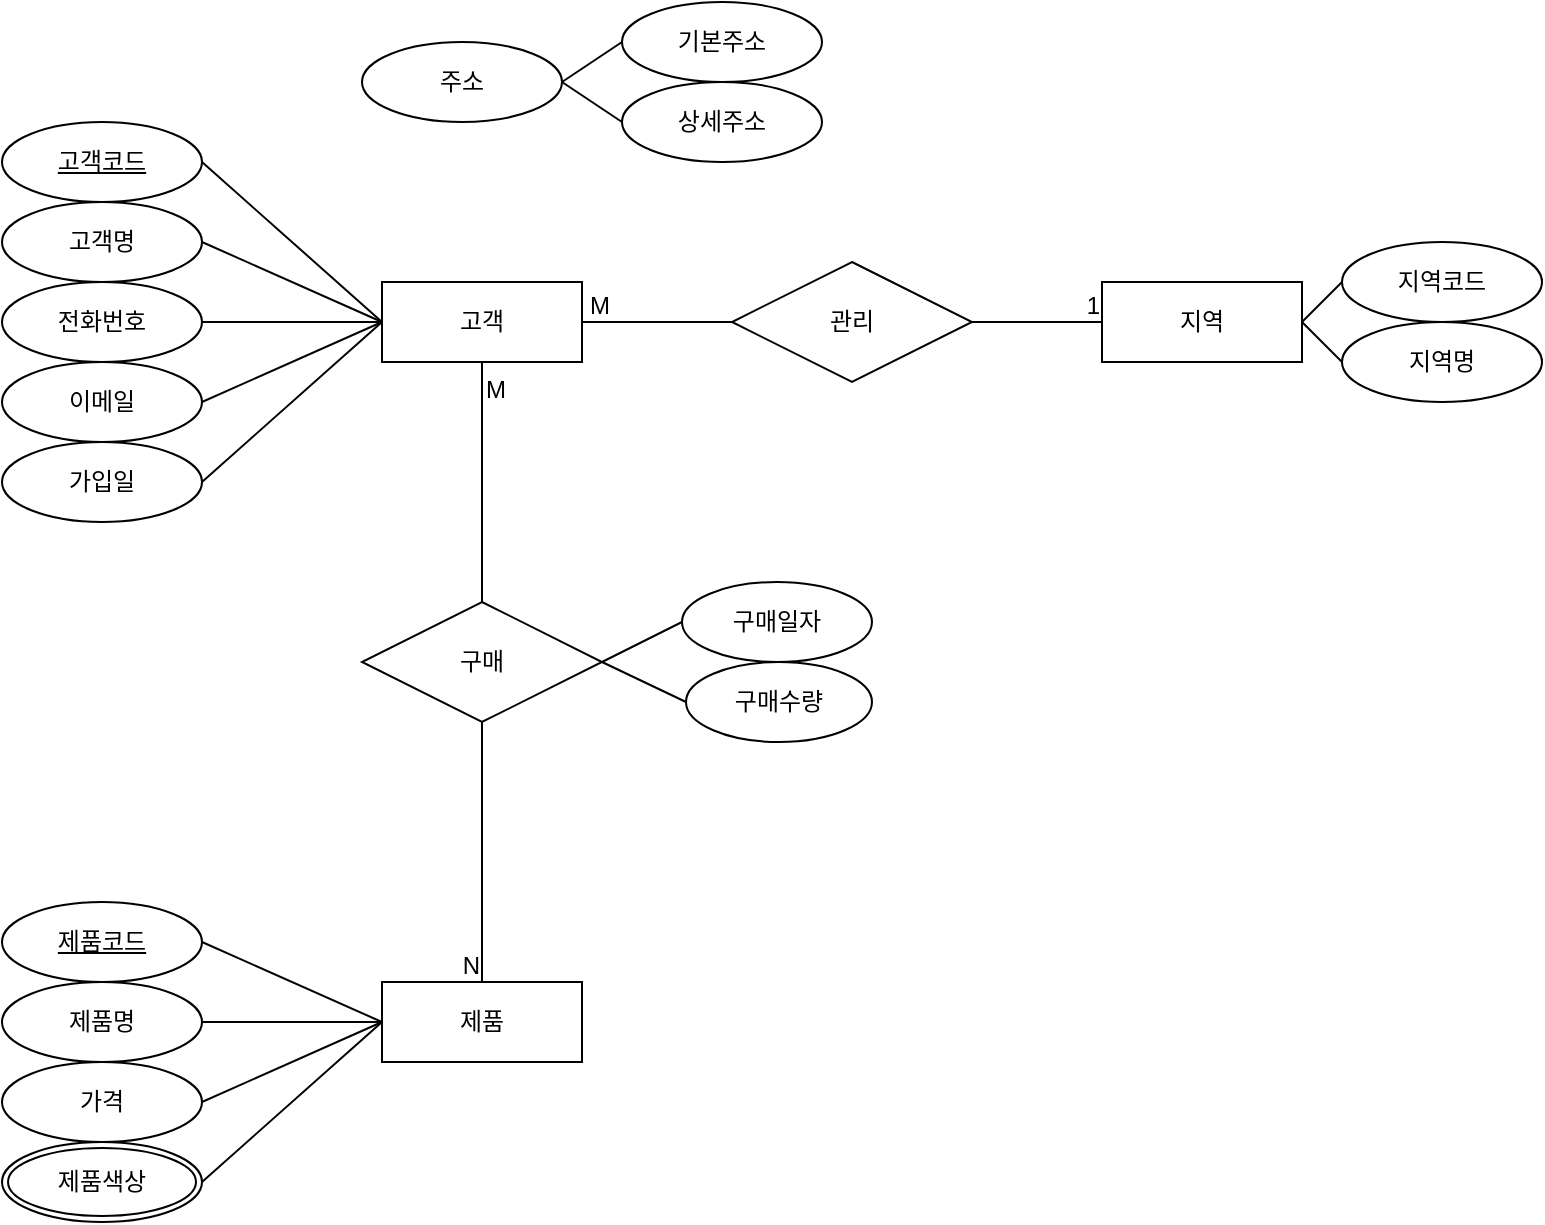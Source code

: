 <mxfile version="23.0.2" type="github">
  <diagram name="페이지-1" id="3c_zR6h8Y0xAuQywZSEh">
    <mxGraphModel dx="1320" dy="755" grid="1" gridSize="10" guides="1" tooltips="1" connect="1" arrows="1" fold="1" page="1" pageScale="1" pageWidth="827" pageHeight="1169" math="0" shadow="0">
      <root>
        <mxCell id="0" />
        <mxCell id="1" parent="0" />
        <mxCell id="mEvZA36KdRtor6zK0jfW-5" value="고객명" style="ellipse;whiteSpace=wrap;html=1;align=center;" vertex="1" parent="1">
          <mxGeometry x="40" y="140" width="100" height="40" as="geometry" />
        </mxCell>
        <mxCell id="mEvZA36KdRtor6zK0jfW-7" value="고객" style="whiteSpace=wrap;html=1;align=center;" vertex="1" parent="1">
          <mxGeometry x="230" y="180" width="100" height="40" as="geometry" />
        </mxCell>
        <mxCell id="mEvZA36KdRtor6zK0jfW-8" value="전화번호" style="ellipse;whiteSpace=wrap;html=1;align=center;" vertex="1" parent="1">
          <mxGeometry x="40" y="180" width="100" height="40" as="geometry" />
        </mxCell>
        <mxCell id="mEvZA36KdRtor6zK0jfW-9" value="이메일" style="ellipse;whiteSpace=wrap;html=1;align=center;" vertex="1" parent="1">
          <mxGeometry x="40" y="220" width="100" height="40" as="geometry" />
        </mxCell>
        <mxCell id="mEvZA36KdRtor6zK0jfW-10" value="주소" style="ellipse;whiteSpace=wrap;html=1;align=center;" vertex="1" parent="1">
          <mxGeometry x="220" y="60" width="100" height="40" as="geometry" />
        </mxCell>
        <mxCell id="mEvZA36KdRtor6zK0jfW-12" value="가입일" style="ellipse;whiteSpace=wrap;html=1;align=center;" vertex="1" parent="1">
          <mxGeometry x="40" y="260" width="100" height="40" as="geometry" />
        </mxCell>
        <mxCell id="mEvZA36KdRtor6zK0jfW-15" value="" style="endArrow=none;html=1;rounded=0;entryX=0;entryY=0.5;entryDx=0;entryDy=0;exitX=1;exitY=0.5;exitDx=0;exitDy=0;" edge="1" parent="1" source="mEvZA36KdRtor6zK0jfW-52" target="mEvZA36KdRtor6zK0jfW-7">
          <mxGeometry relative="1" as="geometry">
            <mxPoint x="140" y="100" as="sourcePoint" />
            <mxPoint x="300" y="99.52" as="targetPoint" />
          </mxGeometry>
        </mxCell>
        <mxCell id="mEvZA36KdRtor6zK0jfW-16" value="" style="endArrow=none;html=1;rounded=0;exitX=1;exitY=0.5;exitDx=0;exitDy=0;entryX=0;entryY=0.5;entryDx=0;entryDy=0;" edge="1" parent="1" source="mEvZA36KdRtor6zK0jfW-5" target="mEvZA36KdRtor6zK0jfW-7">
          <mxGeometry relative="1" as="geometry">
            <mxPoint x="270" y="330" as="sourcePoint" />
            <mxPoint x="430" y="330" as="targetPoint" />
          </mxGeometry>
        </mxCell>
        <mxCell id="mEvZA36KdRtor6zK0jfW-17" value="" style="endArrow=none;html=1;rounded=0;exitX=1;exitY=0.5;exitDx=0;exitDy=0;entryX=0;entryY=0.5;entryDx=0;entryDy=0;" edge="1" parent="1" source="mEvZA36KdRtor6zK0jfW-8" target="mEvZA36KdRtor6zK0jfW-7">
          <mxGeometry relative="1" as="geometry">
            <mxPoint x="280" y="340" as="sourcePoint" />
            <mxPoint x="440" y="340" as="targetPoint" />
          </mxGeometry>
        </mxCell>
        <mxCell id="mEvZA36KdRtor6zK0jfW-18" value="" style="endArrow=none;html=1;rounded=0;exitX=1;exitY=0.5;exitDx=0;exitDy=0;entryX=0;entryY=0.5;entryDx=0;entryDy=0;" edge="1" parent="1" source="mEvZA36KdRtor6zK0jfW-9" target="mEvZA36KdRtor6zK0jfW-7">
          <mxGeometry relative="1" as="geometry">
            <mxPoint x="290" y="350" as="sourcePoint" />
            <mxPoint x="450" y="350" as="targetPoint" />
          </mxGeometry>
        </mxCell>
        <mxCell id="mEvZA36KdRtor6zK0jfW-20" value="" style="endArrow=none;html=1;rounded=0;exitX=1;exitY=0.5;exitDx=0;exitDy=0;entryX=0;entryY=0.5;entryDx=0;entryDy=0;" edge="1" parent="1" source="mEvZA36KdRtor6zK0jfW-12" target="mEvZA36KdRtor6zK0jfW-7">
          <mxGeometry relative="1" as="geometry">
            <mxPoint x="310" y="370" as="sourcePoint" />
            <mxPoint x="470" y="370" as="targetPoint" />
          </mxGeometry>
        </mxCell>
        <mxCell id="mEvZA36KdRtor6zK0jfW-22" value="제품" style="whiteSpace=wrap;html=1;align=center;" vertex="1" parent="1">
          <mxGeometry x="230" y="530" width="100" height="40" as="geometry" />
        </mxCell>
        <mxCell id="mEvZA36KdRtor6zK0jfW-28" value="제품코드" style="ellipse;whiteSpace=wrap;html=1;align=center;fontStyle=4;" vertex="1" parent="1">
          <mxGeometry x="40" y="490" width="100" height="40" as="geometry" />
        </mxCell>
        <mxCell id="mEvZA36KdRtor6zK0jfW-29" value="제품명" style="ellipse;whiteSpace=wrap;html=1;align=center;" vertex="1" parent="1">
          <mxGeometry x="40" y="530" width="100" height="40" as="geometry" />
        </mxCell>
        <mxCell id="mEvZA36KdRtor6zK0jfW-31" value="가격" style="ellipse;whiteSpace=wrap;html=1;align=center;" vertex="1" parent="1">
          <mxGeometry x="40" y="570" width="100" height="40" as="geometry" />
        </mxCell>
        <mxCell id="mEvZA36KdRtor6zK0jfW-47" value="구매수량" style="ellipse;whiteSpace=wrap;html=1;align=center;" vertex="1" parent="1">
          <mxGeometry x="382" y="370" width="93" height="40" as="geometry" />
        </mxCell>
        <mxCell id="mEvZA36KdRtor6zK0jfW-48" value="구매일자" style="ellipse;whiteSpace=wrap;html=1;align=center;" vertex="1" parent="1">
          <mxGeometry x="380" y="330" width="95" height="40" as="geometry" />
        </mxCell>
        <mxCell id="mEvZA36KdRtor6zK0jfW-52" value="고객코드" style="ellipse;whiteSpace=wrap;html=1;align=center;fontStyle=4;" vertex="1" parent="1">
          <mxGeometry x="40" y="100" width="100" height="40" as="geometry" />
        </mxCell>
        <mxCell id="mEvZA36KdRtor6zK0jfW-55" value="기본주소" style="ellipse;whiteSpace=wrap;html=1;align=center;" vertex="1" parent="1">
          <mxGeometry x="350" y="40" width="100" height="40" as="geometry" />
        </mxCell>
        <mxCell id="mEvZA36KdRtor6zK0jfW-56" value="상세주소" style="ellipse;whiteSpace=wrap;html=1;align=center;" vertex="1" parent="1">
          <mxGeometry x="350" y="80" width="100" height="40" as="geometry" />
        </mxCell>
        <mxCell id="mEvZA36KdRtor6zK0jfW-57" value="지역코드" style="ellipse;whiteSpace=wrap;html=1;align=center;" vertex="1" parent="1">
          <mxGeometry x="710" y="160" width="100" height="40" as="geometry" />
        </mxCell>
        <mxCell id="mEvZA36KdRtor6zK0jfW-58" value="지역명" style="ellipse;whiteSpace=wrap;html=1;align=center;" vertex="1" parent="1">
          <mxGeometry x="710" y="200" width="100" height="40" as="geometry" />
        </mxCell>
        <mxCell id="mEvZA36KdRtor6zK0jfW-60" value="관리" style="shape=rhombus;perimeter=rhombusPerimeter;whiteSpace=wrap;html=1;align=center;" vertex="1" parent="1">
          <mxGeometry x="405" y="170" width="120" height="60" as="geometry" />
        </mxCell>
        <mxCell id="mEvZA36KdRtor6zK0jfW-62" value="제품색상" style="ellipse;shape=doubleEllipse;margin=3;whiteSpace=wrap;html=1;align=center;" vertex="1" parent="1">
          <mxGeometry x="40" y="610" width="100" height="40" as="geometry" />
        </mxCell>
        <mxCell id="mEvZA36KdRtor6zK0jfW-63" value="" style="endArrow=none;html=1;rounded=0;exitX=1;exitY=0.5;exitDx=0;exitDy=0;entryX=0;entryY=0.5;entryDx=0;entryDy=0;" edge="1" parent="1" source="mEvZA36KdRtor6zK0jfW-28" target="mEvZA36KdRtor6zK0jfW-22">
          <mxGeometry relative="1" as="geometry">
            <mxPoint x="150" y="509.52" as="sourcePoint" />
            <mxPoint x="310" y="509.52" as="targetPoint" />
          </mxGeometry>
        </mxCell>
        <mxCell id="mEvZA36KdRtor6zK0jfW-64" value="" style="endArrow=none;html=1;rounded=0;exitX=1;exitY=0.5;exitDx=0;exitDy=0;entryX=0;entryY=0.5;entryDx=0;entryDy=0;" edge="1" parent="1" source="mEvZA36KdRtor6zK0jfW-29" target="mEvZA36KdRtor6zK0jfW-22">
          <mxGeometry relative="1" as="geometry">
            <mxPoint x="430" y="400" as="sourcePoint" />
            <mxPoint x="590" y="400" as="targetPoint" />
          </mxGeometry>
        </mxCell>
        <mxCell id="mEvZA36KdRtor6zK0jfW-65" value="" style="endArrow=none;html=1;rounded=0;exitX=1;exitY=0.5;exitDx=0;exitDy=0;entryX=0;entryY=0.5;entryDx=0;entryDy=0;" edge="1" parent="1" source="mEvZA36KdRtor6zK0jfW-31" target="mEvZA36KdRtor6zK0jfW-22">
          <mxGeometry relative="1" as="geometry">
            <mxPoint x="440" y="410" as="sourcePoint" />
            <mxPoint x="600" y="410" as="targetPoint" />
          </mxGeometry>
        </mxCell>
        <mxCell id="mEvZA36KdRtor6zK0jfW-66" value="" style="endArrow=none;html=1;rounded=0;exitX=1;exitY=0.5;exitDx=0;exitDy=0;entryX=0;entryY=0.5;entryDx=0;entryDy=0;" edge="1" parent="1" source="mEvZA36KdRtor6zK0jfW-62" target="mEvZA36KdRtor6zK0jfW-22">
          <mxGeometry relative="1" as="geometry">
            <mxPoint x="450" y="420" as="sourcePoint" />
            <mxPoint x="610" y="420" as="targetPoint" />
          </mxGeometry>
        </mxCell>
        <mxCell id="mEvZA36KdRtor6zK0jfW-67" value="" style="endArrow=none;html=1;rounded=0;exitX=0;exitY=0.5;exitDx=0;exitDy=0;entryX=1;entryY=0.5;entryDx=0;entryDy=0;" edge="1" parent="1" source="mEvZA36KdRtor6zK0jfW-60" target="mEvZA36KdRtor6zK0jfW-7">
          <mxGeometry relative="1" as="geometry">
            <mxPoint x="420" y="280" as="sourcePoint" />
            <mxPoint x="580" y="280" as="targetPoint" />
          </mxGeometry>
        </mxCell>
        <mxCell id="mEvZA36KdRtor6zK0jfW-68" value="M" style="resizable=0;html=1;whiteSpace=wrap;align=right;verticalAlign=bottom;" connectable="0" vertex="1" parent="mEvZA36KdRtor6zK0jfW-67">
          <mxGeometry x="1" relative="1" as="geometry">
            <mxPoint x="15" as="offset" />
          </mxGeometry>
        </mxCell>
        <mxCell id="mEvZA36KdRtor6zK0jfW-69" value="지역" style="whiteSpace=wrap;html=1;align=center;" vertex="1" parent="1">
          <mxGeometry x="590" y="180" width="100" height="40" as="geometry" />
        </mxCell>
        <mxCell id="mEvZA36KdRtor6zK0jfW-70" value="" style="endArrow=none;html=1;rounded=0;entryX=0;entryY=0.5;entryDx=0;entryDy=0;exitX=1;exitY=0.5;exitDx=0;exitDy=0;" edge="1" parent="1" source="mEvZA36KdRtor6zK0jfW-60" target="mEvZA36KdRtor6zK0jfW-69">
          <mxGeometry relative="1" as="geometry">
            <mxPoint x="420" y="280" as="sourcePoint" />
            <mxPoint x="580" y="280" as="targetPoint" />
          </mxGeometry>
        </mxCell>
        <mxCell id="mEvZA36KdRtor6zK0jfW-71" value="1" style="resizable=0;html=1;whiteSpace=wrap;align=right;verticalAlign=bottom;" connectable="0" vertex="1" parent="mEvZA36KdRtor6zK0jfW-70">
          <mxGeometry x="1" relative="1" as="geometry" />
        </mxCell>
        <mxCell id="mEvZA36KdRtor6zK0jfW-76" value="" style="endArrow=none;html=1;rounded=0;exitX=0.5;exitY=1;exitDx=0;exitDy=0;entryX=0.5;entryY=0;entryDx=0;entryDy=0;" edge="1" parent="1" source="mEvZA36KdRtor6zK0jfW-7" target="mEvZA36KdRtor6zK0jfW-22">
          <mxGeometry relative="1" as="geometry">
            <mxPoint x="420" y="390" as="sourcePoint" />
            <mxPoint x="580" y="390" as="targetPoint" />
          </mxGeometry>
        </mxCell>
        <mxCell id="mEvZA36KdRtor6zK0jfW-77" value="M" style="resizable=0;html=1;whiteSpace=wrap;align=left;verticalAlign=bottom;" connectable="0" vertex="1" parent="mEvZA36KdRtor6zK0jfW-76">
          <mxGeometry x="-1" relative="1" as="geometry">
            <mxPoint y="22" as="offset" />
          </mxGeometry>
        </mxCell>
        <mxCell id="mEvZA36KdRtor6zK0jfW-78" value="N" style="resizable=0;html=1;whiteSpace=wrap;align=right;verticalAlign=bottom;" connectable="0" vertex="1" parent="mEvZA36KdRtor6zK0jfW-76">
          <mxGeometry x="1" relative="1" as="geometry" />
        </mxCell>
        <mxCell id="mEvZA36KdRtor6zK0jfW-43" value="구매" style="shape=rhombus;perimeter=rhombusPerimeter;whiteSpace=wrap;html=1;align=center;" vertex="1" parent="1">
          <mxGeometry x="220" y="340" width="120" height="60" as="geometry" />
        </mxCell>
        <mxCell id="mEvZA36KdRtor6zK0jfW-79" value="" style="endArrow=none;html=1;rounded=0;entryX=0;entryY=0.5;entryDx=0;entryDy=0;exitX=1;exitY=0.5;exitDx=0;exitDy=0;" edge="1" parent="1" source="mEvZA36KdRtor6zK0jfW-69" target="mEvZA36KdRtor6zK0jfW-57">
          <mxGeometry relative="1" as="geometry">
            <mxPoint x="420" y="280" as="sourcePoint" />
            <mxPoint x="580" y="280" as="targetPoint" />
          </mxGeometry>
        </mxCell>
        <mxCell id="mEvZA36KdRtor6zK0jfW-80" value="" style="endArrow=none;html=1;rounded=0;entryX=0;entryY=0.5;entryDx=0;entryDy=0;exitX=1;exitY=0.5;exitDx=0;exitDy=0;" edge="1" parent="1" source="mEvZA36KdRtor6zK0jfW-69" target="mEvZA36KdRtor6zK0jfW-58">
          <mxGeometry relative="1" as="geometry">
            <mxPoint x="430" y="290" as="sourcePoint" />
            <mxPoint x="590" y="290" as="targetPoint" />
          </mxGeometry>
        </mxCell>
        <mxCell id="mEvZA36KdRtor6zK0jfW-81" value="" style="endArrow=none;html=1;rounded=0;exitX=1;exitY=0.5;exitDx=0;exitDy=0;entryX=0;entryY=0.5;entryDx=0;entryDy=0;" edge="1" parent="1" source="mEvZA36KdRtor6zK0jfW-43" target="mEvZA36KdRtor6zK0jfW-48">
          <mxGeometry relative="1" as="geometry">
            <mxPoint x="420" y="280" as="sourcePoint" />
            <mxPoint x="580" y="280" as="targetPoint" />
          </mxGeometry>
        </mxCell>
        <mxCell id="mEvZA36KdRtor6zK0jfW-82" value="" style="endArrow=none;html=1;rounded=0;exitX=1;exitY=0.5;exitDx=0;exitDy=0;entryX=0;entryY=0.5;entryDx=0;entryDy=0;" edge="1" parent="1" source="mEvZA36KdRtor6zK0jfW-43" target="mEvZA36KdRtor6zK0jfW-47">
          <mxGeometry relative="1" as="geometry">
            <mxPoint x="350" y="380" as="sourcePoint" />
            <mxPoint x="390" y="360" as="targetPoint" />
          </mxGeometry>
        </mxCell>
        <mxCell id="mEvZA36KdRtor6zK0jfW-83" value="" style="endArrow=none;html=1;rounded=0;entryX=0;entryY=0.5;entryDx=0;entryDy=0;exitX=1;exitY=0.5;exitDx=0;exitDy=0;" edge="1" parent="1" source="mEvZA36KdRtor6zK0jfW-10" target="mEvZA36KdRtor6zK0jfW-56">
          <mxGeometry relative="1" as="geometry">
            <mxPoint x="420" y="390" as="sourcePoint" />
            <mxPoint x="580" y="390" as="targetPoint" />
          </mxGeometry>
        </mxCell>
        <mxCell id="mEvZA36KdRtor6zK0jfW-84" value="" style="endArrow=none;html=1;rounded=0;entryX=0;entryY=0.5;entryDx=0;entryDy=0;exitX=1;exitY=0.5;exitDx=0;exitDy=0;" edge="1" parent="1" source="mEvZA36KdRtor6zK0jfW-10" target="mEvZA36KdRtor6zK0jfW-55">
          <mxGeometry relative="1" as="geometry">
            <mxPoint x="420" y="390" as="sourcePoint" />
            <mxPoint x="580" y="390" as="targetPoint" />
          </mxGeometry>
        </mxCell>
      </root>
    </mxGraphModel>
  </diagram>
</mxfile>
